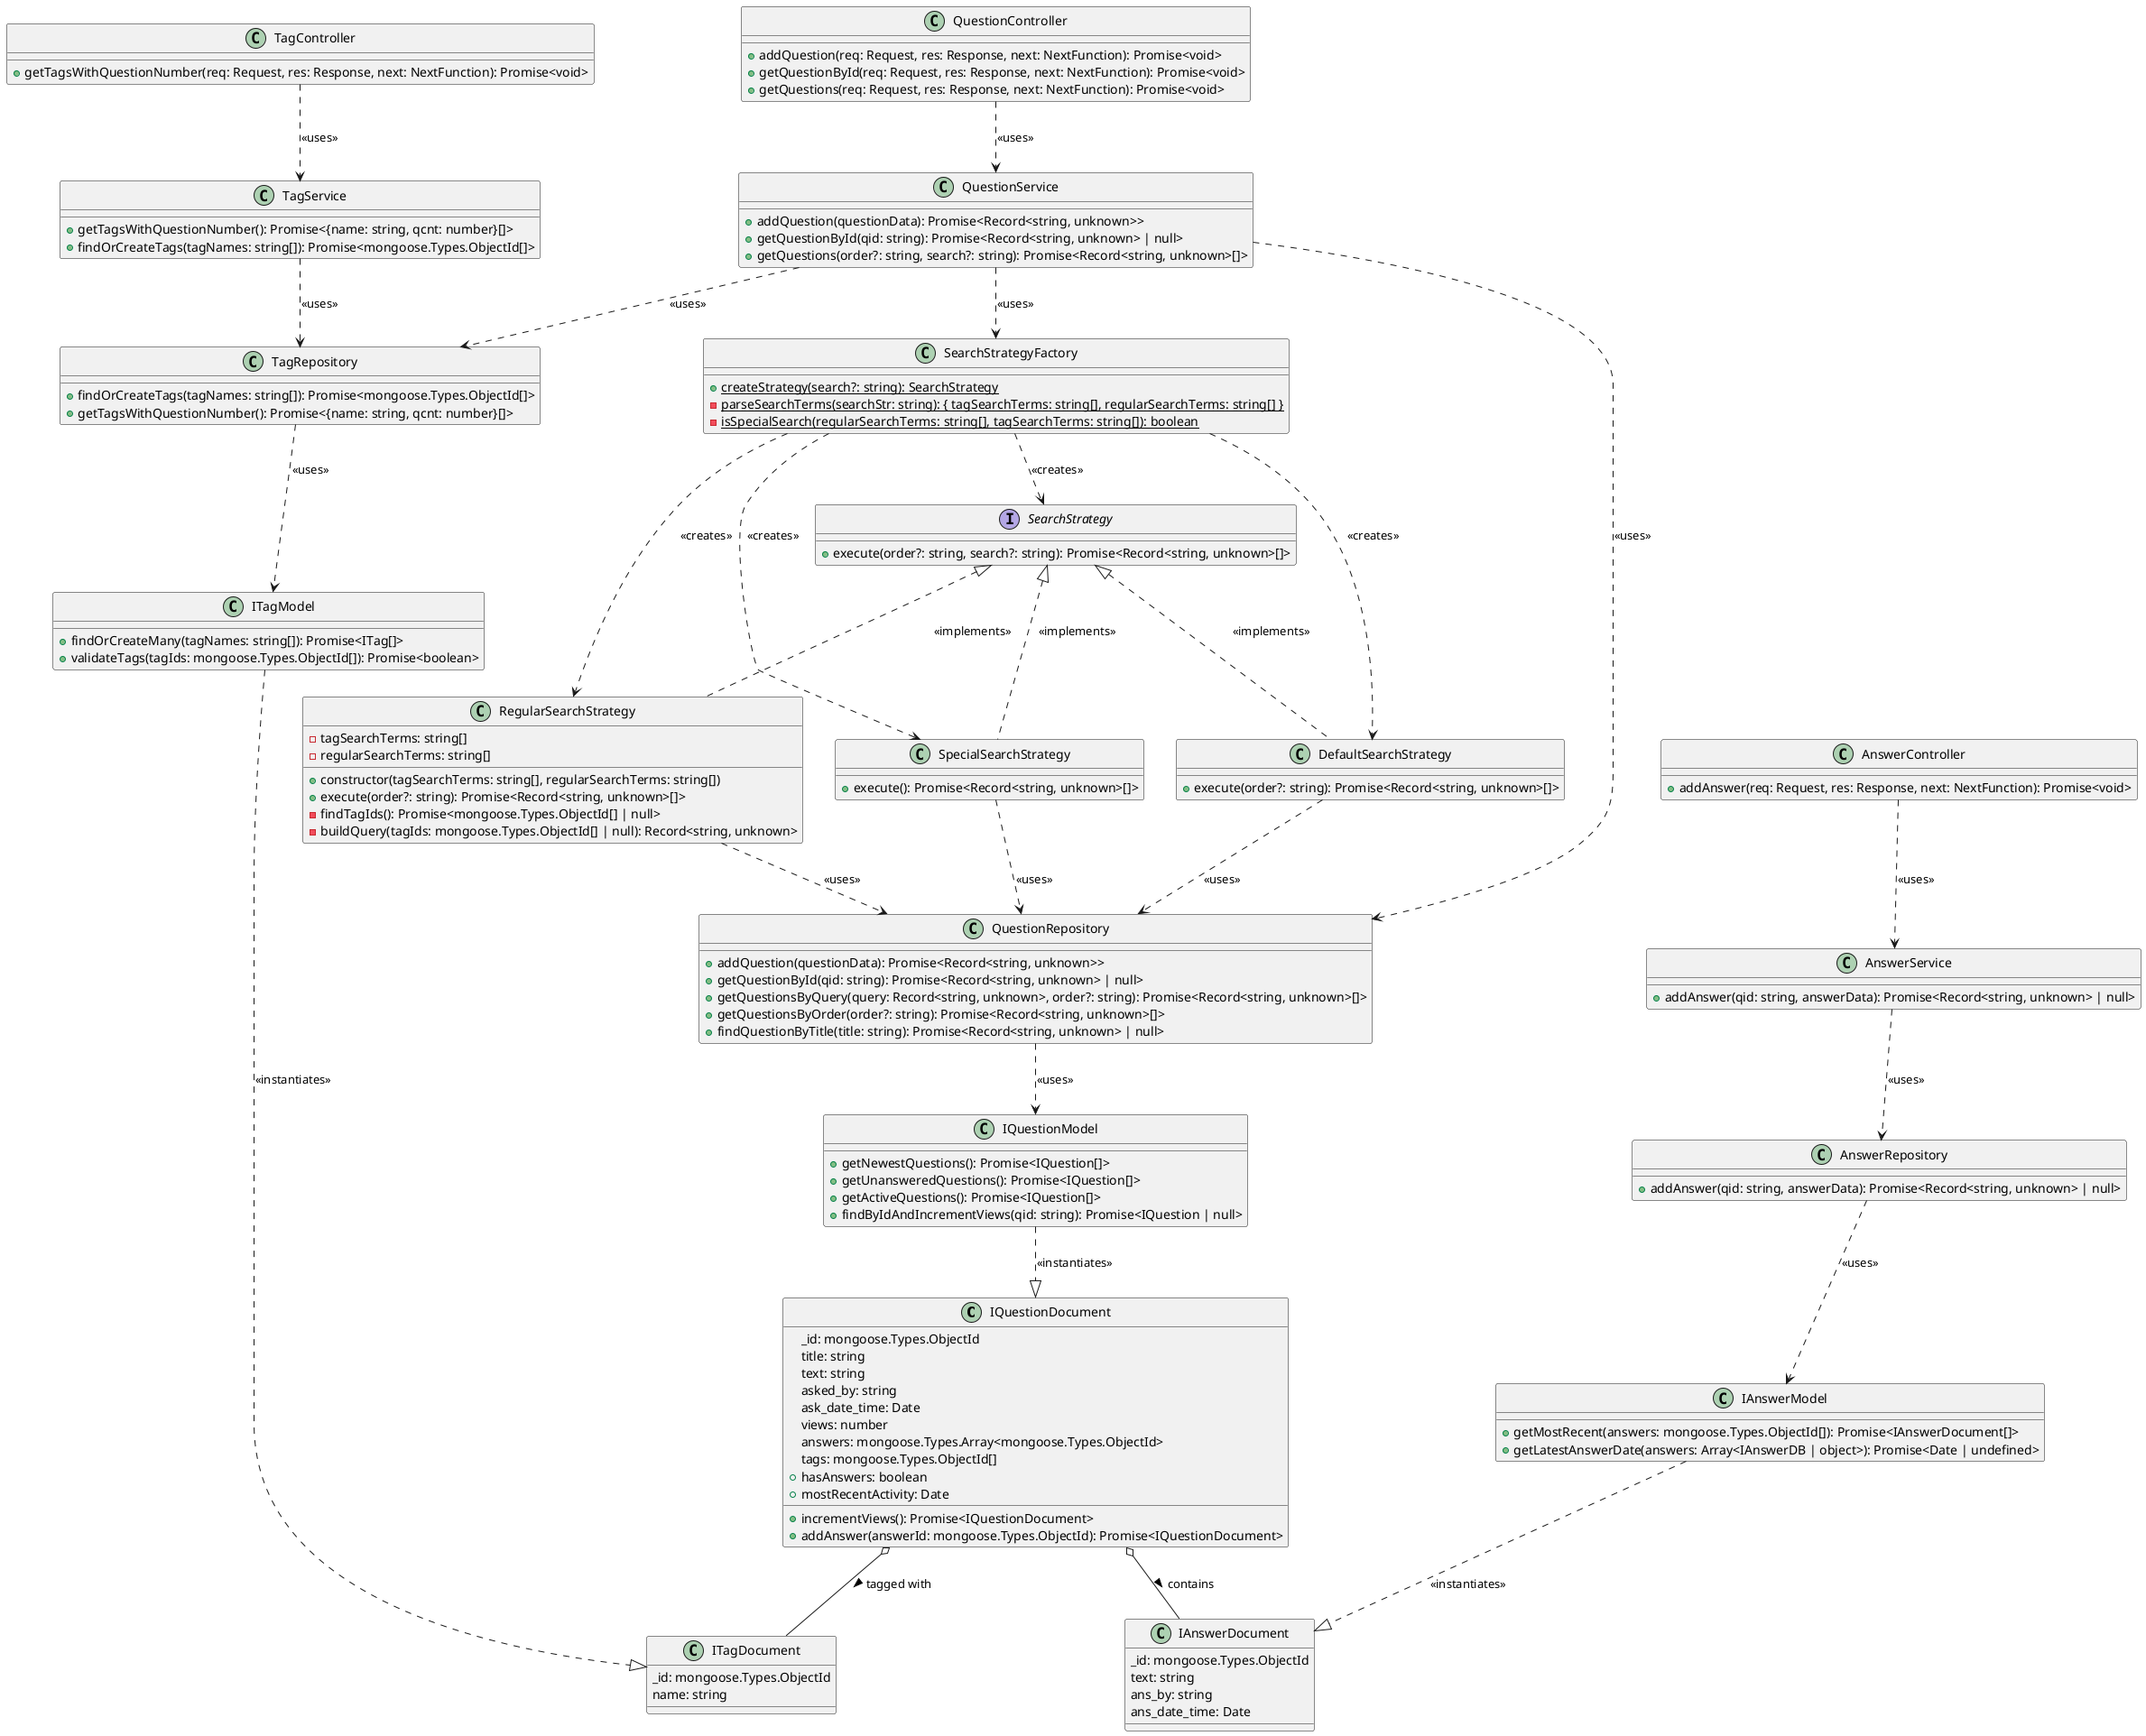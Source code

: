 @startuml Server Architecture

' Models
class IQuestionDocument {
  _id: mongoose.Types.ObjectId
  title: string
  text: string
  asked_by: string
  ask_date_time: Date
  views: number
  answers: mongoose.Types.Array<mongoose.Types.ObjectId>
  tags: mongoose.Types.ObjectId[]
  +incrementViews(): Promise<IQuestionDocument>
  +addAnswer(answerId: mongoose.Types.ObjectId): Promise<IQuestionDocument>
  +hasAnswers: boolean
  +mostRecentActivity: Date
}

class IAnswerDocument {
  _id: mongoose.Types.ObjectId
  text: string
  ans_by: string
  ans_date_time: Date
}

class ITagDocument {
  _id: mongoose.Types.ObjectId
  name: string
}

class IQuestionModel {
  +getNewestQuestions(): Promise<IQuestion[]>
  +getUnansweredQuestions(): Promise<IQuestion[]>
  +getActiveQuestions(): Promise<IQuestion[]>
  +findByIdAndIncrementViews(qid: string): Promise<IQuestion | null>
}

class IAnswerModel {
  +getMostRecent(answers: mongoose.Types.ObjectId[]): Promise<IAnswerDocument[]>
  +getLatestAnswerDate(answers: Array<IAnswerDB | object>): Promise<Date | undefined>
}

class ITagModel {
  +findOrCreateMany(tagNames: string[]): Promise<ITag[]>
  +validateTags(tagIds: mongoose.Types.ObjectId[]): Promise<boolean>
}

' Repositories
class QuestionRepository {
  +addQuestion(questionData): Promise<Record<string, unknown>>
  +getQuestionById(qid: string): Promise<Record<string, unknown> | null>
  +getQuestionsByQuery(query: Record<string, unknown>, order?: string): Promise<Record<string, unknown>[]>
  +getQuestionsByOrder(order?: string): Promise<Record<string, unknown>[]>
  +findQuestionByTitle(title: string): Promise<Record<string, unknown> | null>
}

class AnswerRepository {
  +addAnswer(qid: string, answerData): Promise<Record<string, unknown> | null>
}

class TagRepository {
  +findOrCreateTags(tagNames: string[]): Promise<mongoose.Types.ObjectId[]>
  +getTagsWithQuestionNumber(): Promise<{name: string, qcnt: number}[]>
}

' Services
class QuestionService {
  +addQuestion(questionData): Promise<Record<string, unknown>>
  +getQuestionById(qid: string): Promise<Record<string, unknown> | null>
  +getQuestions(order?: string, search?: string): Promise<Record<string, unknown>[]>
}

class AnswerService {
  +addAnswer(qid: string, answerData): Promise<Record<string, unknown> | null>
}

class TagService {
  +getTagsWithQuestionNumber(): Promise<{name: string, qcnt: number}[]>
  +findOrCreateTags(tagNames: string[]): Promise<mongoose.Types.ObjectId[]>
}

' Controllers
class QuestionController {
  +addQuestion(req: Request, res: Response, next: NextFunction): Promise<void>
  +getQuestionById(req: Request, res: Response, next: NextFunction): Promise<void>
  +getQuestions(req: Request, res: Response, next: NextFunction): Promise<void>
}

class AnswerController {
  +addAnswer(req: Request, res: Response, next: NextFunction): Promise<void>
}

class TagController {
  +getTagsWithQuestionNumber(req: Request, res: Response, next: NextFunction): Promise<void>
}

' Strategy Pattern
interface SearchStrategy {
  +execute(order?: string, search?: string): Promise<Record<string, unknown>[]>
}

class DefaultSearchStrategy {
  +execute(order?: string): Promise<Record<string, unknown>[]>
}

class SpecialSearchStrategy {
  +execute(): Promise<Record<string, unknown>[]>
}

class RegularSearchStrategy {
  -tagSearchTerms: string[]
  -regularSearchTerms: string[]
  +constructor(tagSearchTerms: string[], regularSearchTerms: string[])
  +execute(order?: string): Promise<Record<string, unknown>[]>
  -findTagIds(): Promise<mongoose.Types.ObjectId[] | null>
  -buildQuery(tagIds: mongoose.Types.ObjectId[] | null): Record<string, unknown>
}

class SearchStrategyFactory {
  +{static} createStrategy(search?: string): SearchStrategy
  -{static} parseSearchTerms(searchStr: string): { tagSearchTerms: string[], regularSearchTerms: string[] }
  -{static} isSpecialSearch(regularSearchTerms: string[], tagSearchTerms: string[]): boolean
}

' Relationships

' Models relationships
IQuestionModel ..|> IQuestionDocument : <<instantiates>>
IAnswerModel ..|> IAnswerDocument : <<instantiates>>
ITagModel ..|> ITagDocument : <<instantiates>>

' Repository relationships
QuestionRepository ..> IQuestionModel : <<uses>>
AnswerRepository ..> IAnswerModel : <<uses>>
TagRepository ..> ITagModel : <<uses>>

' Service relationships
QuestionService ..> QuestionRepository : <<uses>>
QuestionService ..> TagRepository : <<uses>>
QuestionService ..> SearchStrategyFactory : <<uses>>
AnswerService ..> AnswerRepository : <<uses>>
TagService ..> TagRepository : <<uses>>

' Controller relationships
QuestionController ..> QuestionService : <<uses>>
AnswerController ..> AnswerService : <<uses>>
TagController ..> TagService : <<uses>>

' Strategy relationships
SearchStrategy <|.. DefaultSearchStrategy : <<implements>>
SearchStrategy <|.. SpecialSearchStrategy : <<implements>>
SearchStrategy <|.. RegularSearchStrategy : <<implements>>
SearchStrategyFactory ..> SearchStrategy : <<creates>>
SearchStrategyFactory ..> DefaultSearchStrategy : <<creates>>
SearchStrategyFactory ..> SpecialSearchStrategy : <<creates>>
SearchStrategyFactory ..> RegularSearchStrategy : <<creates>>
DefaultSearchStrategy ..> QuestionRepository : <<uses>>
SpecialSearchStrategy ..> QuestionRepository : <<uses>>
RegularSearchStrategy ..> QuestionRepository : <<uses>>

' Document relationships
IQuestionDocument o-- IAnswerDocument : contains >
IQuestionDocument o-- ITagDocument : tagged with >

@enduml 